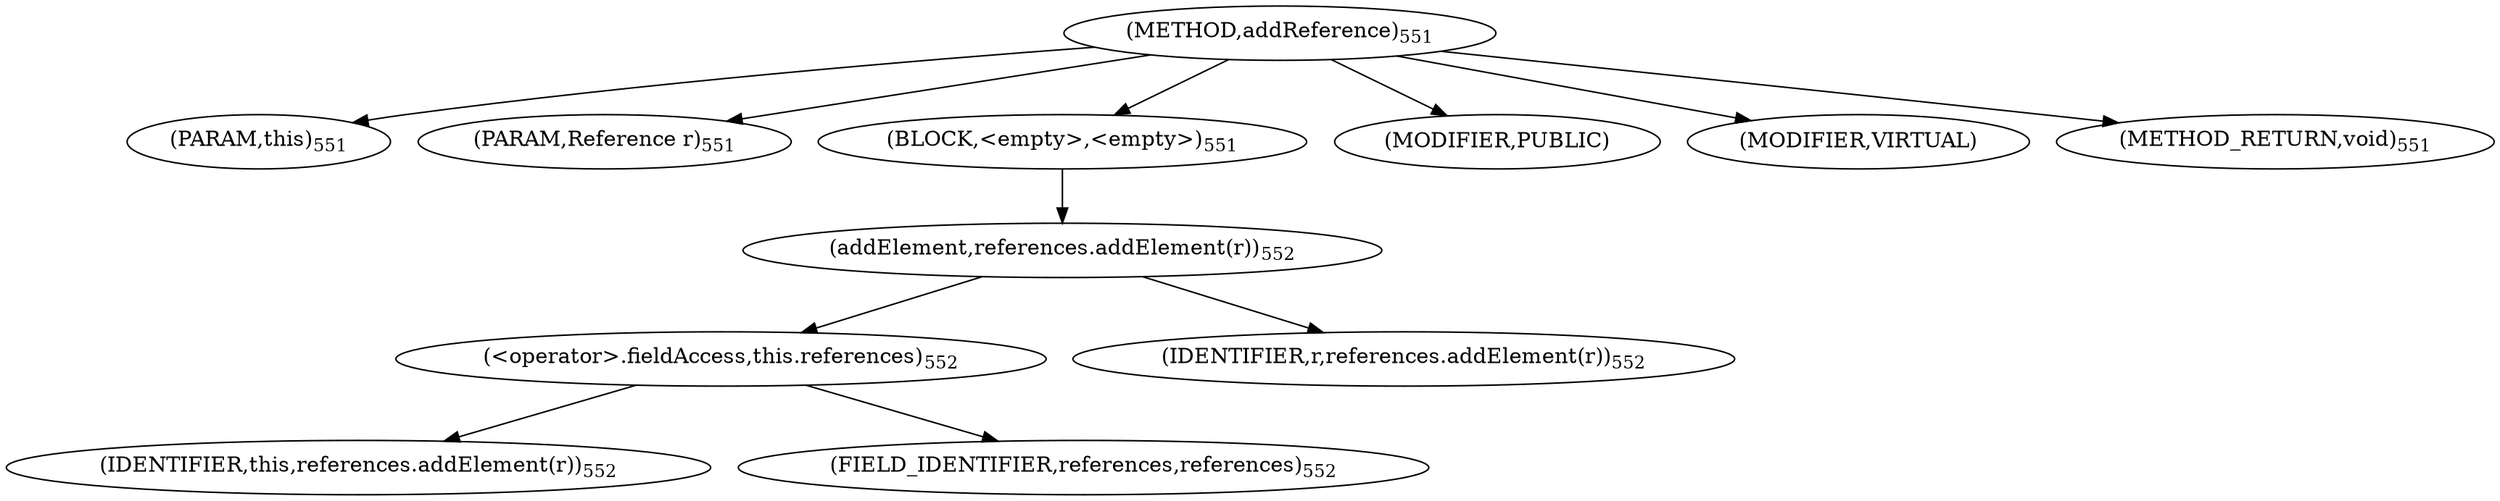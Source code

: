 digraph "addReference" {  
"1220" [label = <(METHOD,addReference)<SUB>551</SUB>> ]
"1221" [label = <(PARAM,this)<SUB>551</SUB>> ]
"1222" [label = <(PARAM,Reference r)<SUB>551</SUB>> ]
"1223" [label = <(BLOCK,&lt;empty&gt;,&lt;empty&gt;)<SUB>551</SUB>> ]
"1224" [label = <(addElement,references.addElement(r))<SUB>552</SUB>> ]
"1225" [label = <(&lt;operator&gt;.fieldAccess,this.references)<SUB>552</SUB>> ]
"1226" [label = <(IDENTIFIER,this,references.addElement(r))<SUB>552</SUB>> ]
"1227" [label = <(FIELD_IDENTIFIER,references,references)<SUB>552</SUB>> ]
"1228" [label = <(IDENTIFIER,r,references.addElement(r))<SUB>552</SUB>> ]
"1229" [label = <(MODIFIER,PUBLIC)> ]
"1230" [label = <(MODIFIER,VIRTUAL)> ]
"1231" [label = <(METHOD_RETURN,void)<SUB>551</SUB>> ]
  "1220" -> "1221" 
  "1220" -> "1222" 
  "1220" -> "1223" 
  "1220" -> "1229" 
  "1220" -> "1230" 
  "1220" -> "1231" 
  "1223" -> "1224" 
  "1224" -> "1225" 
  "1224" -> "1228" 
  "1225" -> "1226" 
  "1225" -> "1227" 
}
